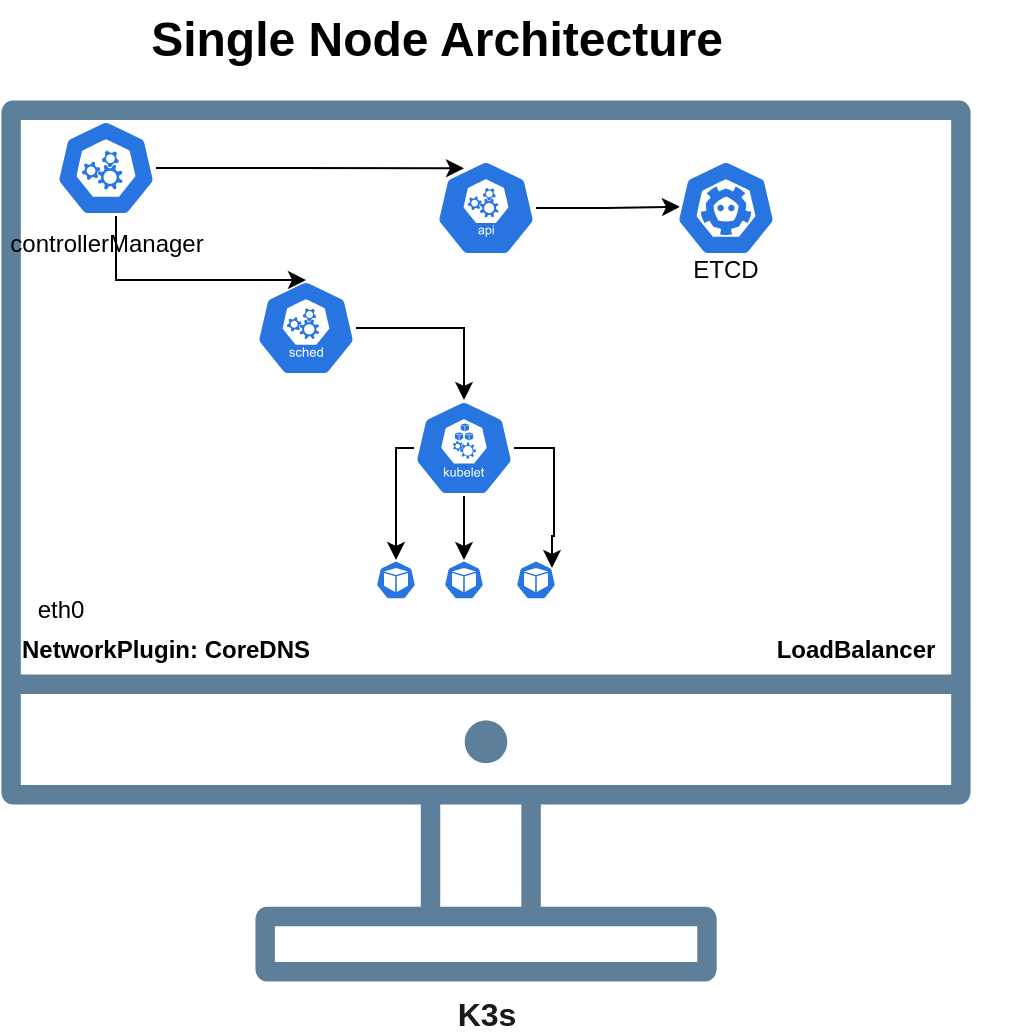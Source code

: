 <mxfile version="21.0.6" type="github">
  <diagram name="Page-1" id="dBFETTc5q_xYWAw8RrzY">
    <mxGraphModel dx="1050" dy="573" grid="1" gridSize="10" guides="1" tooltips="1" connect="1" arrows="1" fold="1" page="1" pageScale="1" pageWidth="827" pageHeight="1169" math="0" shadow="0">
      <root>
        <mxCell id="0" />
        <mxCell id="1" parent="0" />
        <mxCell id="FWDkDD-KKalTrDV_K7_r-3" value="&lt;font style=&quot;font-size: 16px;&quot;&gt;&lt;b&gt;K3s&lt;/b&gt;&lt;/font&gt;" style="sketch=0;outlineConnect=0;fontColor=#1A1A1A;strokeColor=#D0CEE2;fillColor=#5D7F99;dashed=0;verticalLabelPosition=bottom;verticalAlign=top;align=center;html=1;fontSize=12;fontStyle=0;aspect=fixed;shape=mxgraph.aws4.illustration_desktop;pointerEvents=1;labelBackgroundColor=none;" vertex="1" parent="1">
          <mxGeometry x="182.69" y="70" width="484.61" height="441" as="geometry" />
        </mxCell>
        <mxCell id="FWDkDD-KKalTrDV_K7_r-15" style="edgeStyle=orthogonalEdgeStyle;rounded=0;orthogonalLoop=1;jettySize=auto;html=1;entryX=0.04;entryY=0.487;entryDx=0;entryDy=0;entryPerimeter=0;" edge="1" parent="1" source="FWDkDD-KKalTrDV_K7_r-9" target="FWDkDD-KKalTrDV_K7_r-10">
          <mxGeometry relative="1" as="geometry" />
        </mxCell>
        <mxCell id="FWDkDD-KKalTrDV_K7_r-9" value="" style="sketch=0;html=1;dashed=0;whitespace=wrap;fillColor=#2875E2;strokeColor=#ffffff;points=[[0.005,0.63,0],[0.1,0.2,0],[0.9,0.2,0],[0.5,0,0],[0.995,0.63,0],[0.72,0.99,0],[0.5,1,0],[0.28,0.99,0]];verticalLabelPosition=bottom;align=center;verticalAlign=top;shape=mxgraph.kubernetes.icon;prIcon=api" vertex="1" parent="1">
          <mxGeometry x="400" y="100" width="50" height="48" as="geometry" />
        </mxCell>
        <mxCell id="FWDkDD-KKalTrDV_K7_r-10" value="" style="sketch=0;html=1;dashed=0;whitespace=wrap;fillColor=#2875E2;strokeColor=#ffffff;points=[[0.005,0.63,0],[0.1,0.2,0],[0.9,0.2,0],[0.5,0,0],[0.995,0.63,0],[0.72,0.99,0],[0.5,1,0],[0.28,0.99,0]];verticalLabelPosition=bottom;align=center;verticalAlign=top;shape=mxgraph.kubernetes.icon;prIcon=etcd" vertex="1" parent="1">
          <mxGeometry x="520" y="100" width="50" height="48" as="geometry" />
        </mxCell>
        <mxCell id="FWDkDD-KKalTrDV_K7_r-11" value="ETCD" style="text;html=1;strokeColor=none;fillColor=none;align=center;verticalAlign=middle;whiteSpace=wrap;rounded=0;" vertex="1" parent="1">
          <mxGeometry x="515" y="140" width="60" height="30" as="geometry" />
        </mxCell>
        <mxCell id="FWDkDD-KKalTrDV_K7_r-35" style="edgeStyle=orthogonalEdgeStyle;rounded=0;orthogonalLoop=1;jettySize=auto;html=1;entryX=0.5;entryY=0;entryDx=0;entryDy=0;entryPerimeter=0;" edge="1" parent="1" source="FWDkDD-KKalTrDV_K7_r-16" target="FWDkDD-KKalTrDV_K7_r-18">
          <mxGeometry relative="1" as="geometry" />
        </mxCell>
        <mxCell id="FWDkDD-KKalTrDV_K7_r-16" value="" style="sketch=0;html=1;dashed=0;whitespace=wrap;fillColor=#2875E2;strokeColor=#ffffff;points=[[0.005,0.63,0],[0.1,0.2,0],[0.9,0.2,0],[0.5,0,0],[0.995,0.63,0],[0.72,0.99,0],[0.5,1,0],[0.28,0.99,0]];verticalLabelPosition=bottom;align=center;verticalAlign=top;shape=mxgraph.kubernetes.icon;prIcon=sched" vertex="1" parent="1">
          <mxGeometry x="310" y="160" width="50" height="48" as="geometry" />
        </mxCell>
        <mxCell id="FWDkDD-KKalTrDV_K7_r-28" style="edgeStyle=orthogonalEdgeStyle;rounded=0;orthogonalLoop=1;jettySize=auto;html=1;entryX=0.5;entryY=0;entryDx=0;entryDy=0;entryPerimeter=0;" edge="1" parent="1" source="FWDkDD-KKalTrDV_K7_r-18" target="FWDkDD-KKalTrDV_K7_r-26">
          <mxGeometry relative="1" as="geometry" />
        </mxCell>
        <mxCell id="FWDkDD-KKalTrDV_K7_r-30" style="edgeStyle=orthogonalEdgeStyle;rounded=0;orthogonalLoop=1;jettySize=auto;html=1;entryX=0.9;entryY=0.2;entryDx=0;entryDy=0;entryPerimeter=0;" edge="1" parent="1" source="FWDkDD-KKalTrDV_K7_r-18" target="FWDkDD-KKalTrDV_K7_r-27">
          <mxGeometry relative="1" as="geometry" />
        </mxCell>
        <mxCell id="FWDkDD-KKalTrDV_K7_r-32" style="edgeStyle=orthogonalEdgeStyle;rounded=0;orthogonalLoop=1;jettySize=auto;html=1;entryX=0.5;entryY=0;entryDx=0;entryDy=0;entryPerimeter=0;" edge="1" parent="1" source="FWDkDD-KKalTrDV_K7_r-18" target="FWDkDD-KKalTrDV_K7_r-23">
          <mxGeometry relative="1" as="geometry">
            <Array as="points">
              <mxPoint x="380" y="244" />
            </Array>
          </mxGeometry>
        </mxCell>
        <mxCell id="FWDkDD-KKalTrDV_K7_r-18" value="" style="sketch=0;html=1;dashed=0;whitespace=wrap;fillColor=#2875E2;strokeColor=#ffffff;points=[[0.005,0.63,0],[0.1,0.2,0],[0.9,0.2,0],[0.5,0,0],[0.995,0.63,0],[0.72,0.99,0],[0.5,1,0],[0.28,0.99,0]];verticalLabelPosition=bottom;align=center;verticalAlign=top;shape=mxgraph.kubernetes.icon;prIcon=kubelet" vertex="1" parent="1">
          <mxGeometry x="389" y="220" width="50" height="48" as="geometry" />
        </mxCell>
        <mxCell id="FWDkDD-KKalTrDV_K7_r-19" value="&lt;b&gt;NetworkPlugin: CoreDNS&lt;/b&gt;" style="text;html=1;strokeColor=none;fillColor=none;align=center;verticalAlign=middle;whiteSpace=wrap;rounded=0;" vertex="1" parent="1">
          <mxGeometry x="185" y="330" width="160" height="30" as="geometry" />
        </mxCell>
        <mxCell id="FWDkDD-KKalTrDV_K7_r-20" value="&lt;b&gt;LoadBalancer&lt;/b&gt;" style="text;html=1;strokeColor=none;fillColor=none;align=center;verticalAlign=middle;whiteSpace=wrap;rounded=0;" vertex="1" parent="1">
          <mxGeometry x="530" y="330" width="160" height="30" as="geometry" />
        </mxCell>
        <mxCell id="FWDkDD-KKalTrDV_K7_r-21" value="eth0" style="text;html=1;strokeColor=none;fillColor=none;align=center;verticalAlign=middle;whiteSpace=wrap;rounded=0;" vertex="1" parent="1">
          <mxGeometry x="185" y="310" width="55" height="30" as="geometry" />
        </mxCell>
        <mxCell id="FWDkDD-KKalTrDV_K7_r-23" value="" style="sketch=0;html=1;dashed=0;whitespace=wrap;fillColor=#2875E2;strokeColor=#ffffff;points=[[0.005,0.63,0],[0.1,0.2,0],[0.9,0.2,0],[0.5,0,0],[0.995,0.63,0],[0.72,0.99,0],[0.5,1,0],[0.28,0.99,0]];verticalLabelPosition=bottom;align=center;verticalAlign=top;shape=mxgraph.kubernetes.icon;prIcon=pod" vertex="1" parent="1">
          <mxGeometry x="370" y="300" width="20" height="20" as="geometry" />
        </mxCell>
        <mxCell id="FWDkDD-KKalTrDV_K7_r-26" value="" style="sketch=0;html=1;dashed=0;whitespace=wrap;fillColor=#2875E2;strokeColor=#ffffff;points=[[0.005,0.63,0],[0.1,0.2,0],[0.9,0.2,0],[0.5,0,0],[0.995,0.63,0],[0.72,0.99,0],[0.5,1,0],[0.28,0.99,0]];verticalLabelPosition=bottom;align=center;verticalAlign=top;shape=mxgraph.kubernetes.icon;prIcon=pod" vertex="1" parent="1">
          <mxGeometry x="404" y="300" width="20" height="20" as="geometry" />
        </mxCell>
        <mxCell id="FWDkDD-KKalTrDV_K7_r-27" value="" style="sketch=0;html=1;dashed=0;whitespace=wrap;fillColor=#2875E2;strokeColor=#ffffff;points=[[0.005,0.63,0],[0.1,0.2,0],[0.9,0.2,0],[0.5,0,0],[0.995,0.63,0],[0.72,0.99,0],[0.5,1,0],[0.28,0.99,0]];verticalLabelPosition=bottom;align=center;verticalAlign=top;shape=mxgraph.kubernetes.icon;prIcon=pod" vertex="1" parent="1">
          <mxGeometry x="440" y="300" width="20" height="20" as="geometry" />
        </mxCell>
        <mxCell id="FWDkDD-KKalTrDV_K7_r-34" style="edgeStyle=orthogonalEdgeStyle;rounded=0;orthogonalLoop=1;jettySize=auto;html=1;entryX=0.5;entryY=0;entryDx=0;entryDy=0;entryPerimeter=0;" edge="1" parent="1" source="FWDkDD-KKalTrDV_K7_r-33" target="FWDkDD-KKalTrDV_K7_r-16">
          <mxGeometry relative="1" as="geometry">
            <Array as="points">
              <mxPoint x="240" y="160" />
            </Array>
          </mxGeometry>
        </mxCell>
        <mxCell id="FWDkDD-KKalTrDV_K7_r-36" style="edgeStyle=orthogonalEdgeStyle;rounded=0;orthogonalLoop=1;jettySize=auto;html=1;entryX=0.28;entryY=0.087;entryDx=0;entryDy=0;entryPerimeter=0;" edge="1" parent="1" source="FWDkDD-KKalTrDV_K7_r-33" target="FWDkDD-KKalTrDV_K7_r-9">
          <mxGeometry relative="1" as="geometry" />
        </mxCell>
        <mxCell id="FWDkDD-KKalTrDV_K7_r-33" value="controllerManager" style="sketch=0;html=1;dashed=0;whitespace=wrap;fillColor=#2875E2;strokeColor=#ffffff;points=[[0.005,0.63,0],[0.1,0.2,0],[0.9,0.2,0],[0.5,0,0],[0.995,0.63,0],[0.72,0.99,0],[0.5,1,0],[0.28,0.99,0]];verticalLabelPosition=bottom;align=center;verticalAlign=top;shape=mxgraph.kubernetes.icon;prIcon=master" vertex="1" parent="1">
          <mxGeometry x="210" y="80" width="50" height="48" as="geometry" />
        </mxCell>
        <mxCell id="FWDkDD-KKalTrDV_K7_r-37" value="Single Node Architecture" style="text;strokeColor=none;fillColor=none;html=1;fontSize=24;fontStyle=1;verticalAlign=middle;align=center;" vertex="1" parent="1">
          <mxGeometry x="350" y="20" width="100" height="40" as="geometry" />
        </mxCell>
      </root>
    </mxGraphModel>
  </diagram>
</mxfile>
